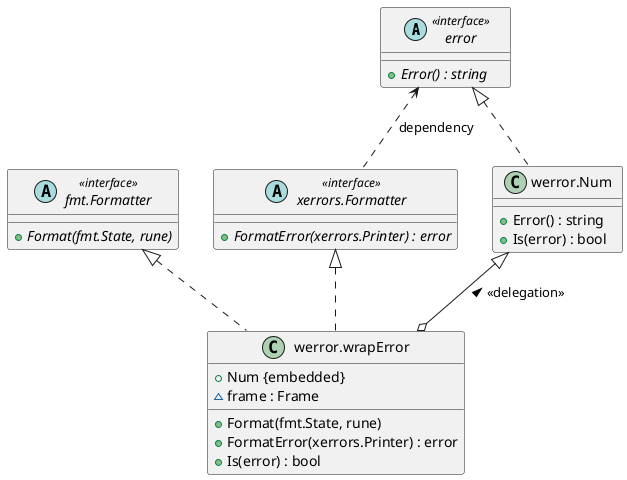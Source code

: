 @startuml

skinparam minClassWidth 130

abstract class error <<interface>> {
  {abstract} {method} + Error() : string
}
abstract class "xerrors.Formatter" as Formatter <<interface>> {
  {abstract} {method} + FormatError(xerrors.Printer) : error
}
abstract class "fmt.Formatter" as fmtFormatter <<interface>> {
  {abstract} {method} + Format(fmt.State, rune)
}
class "werror.Num" as Num {
  {method} + Error() : string
  {method} + Is(error) : bool
}
class "werror.wrapError" as wrapError {
  {field} + Num {embedded}
  {field} ~ frame : Frame
  {method} + Format(fmt.State, rune)
  {method} + FormatError(xerrors.Printer) : error
  {method} + Is(error) : bool
}

wrapError o-up-|> Num : <<delegation>> >
Num .up.|> error
wrapError .up.|> Formatter
Formatter .up.> error : dependency
wrapError .up.|> fmtFormatter

@enduml

